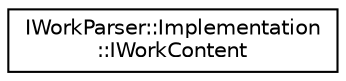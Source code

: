 digraph "类继承关系图"
{
  edge [fontname="Helvetica",fontsize="10",labelfontname="Helvetica",labelfontsize="10"];
  node [fontname="Helvetica",fontsize="10",shape=record];
  rankdir="LR";
  Node0 [label="IWorkParser::Implementation\l::IWorkContent",height=0.2,width=0.4,color="black", fillcolor="white", style="filled",URL="$struct_i_work_parser_1_1_implementation_1_1_i_work_content.html"];
}
